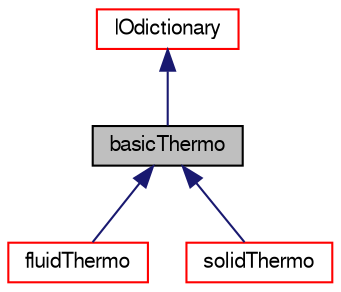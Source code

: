 digraph "basicThermo"
{
  bgcolor="transparent";
  edge [fontname="FreeSans",fontsize="10",labelfontname="FreeSans",labelfontsize="10"];
  node [fontname="FreeSans",fontsize="10",shape=record];
  Node0 [label="basicThermo",height=0.2,width=0.4,color="black", fillcolor="grey75", style="filled", fontcolor="black"];
  Node1 -> Node0 [dir="back",color="midnightblue",fontsize="10",style="solid",fontname="FreeSans"];
  Node1 [label="IOdictionary",height=0.2,width=0.4,color="red",URL="$a26158.html",tooltip="IOdictionary is derived from dictionary and IOobject to give the dictionary automatic IO functionalit..."];
  Node0 -> Node17 [dir="back",color="midnightblue",fontsize="10",style="solid",fontname="FreeSans"];
  Node17 [label="fluidThermo",height=0.2,width=0.4,color="red",URL="$a29758.html",tooltip="Fundamental fluid thermodynamic properties. "];
  Node0 -> Node25 [dir="back",color="midnightblue",fontsize="10",style="solid",fontname="FreeSans"];
  Node25 [label="solidThermo",height=0.2,width=0.4,color="red",URL="$a30230.html",tooltip="Fundamental solid thermodynamic properties. "];
}
